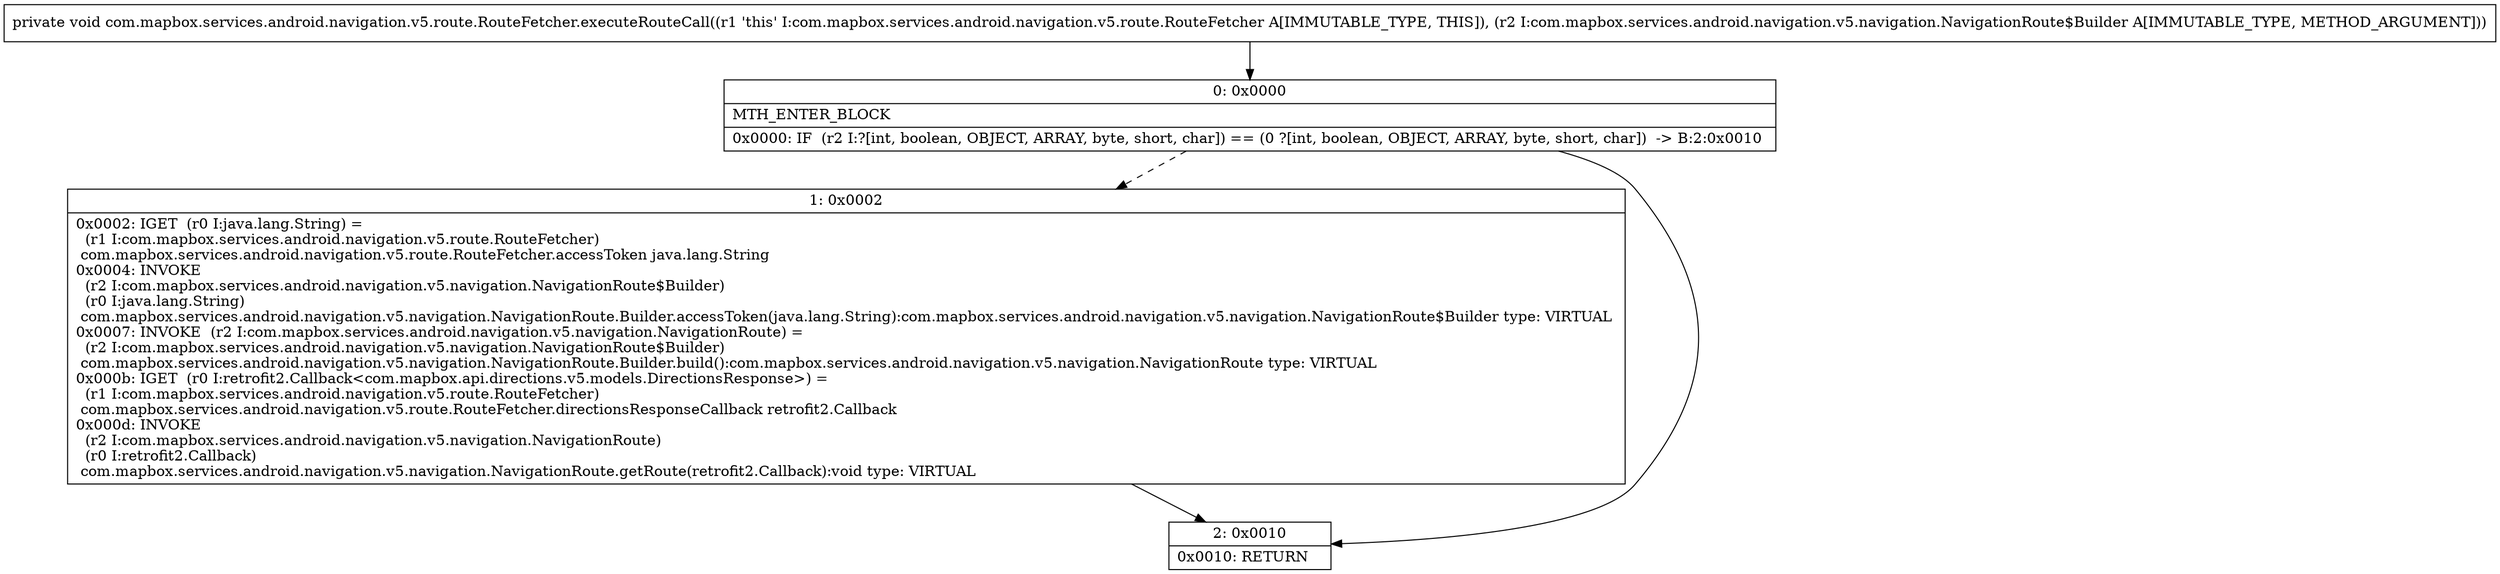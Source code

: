 digraph "CFG forcom.mapbox.services.android.navigation.v5.route.RouteFetcher.executeRouteCall(Lcom\/mapbox\/services\/android\/navigation\/v5\/navigation\/NavigationRoute$Builder;)V" {
Node_0 [shape=record,label="{0\:\ 0x0000|MTH_ENTER_BLOCK\l|0x0000: IF  (r2 I:?[int, boolean, OBJECT, ARRAY, byte, short, char]) == (0 ?[int, boolean, OBJECT, ARRAY, byte, short, char])  \-\> B:2:0x0010 \l}"];
Node_1 [shape=record,label="{1\:\ 0x0002|0x0002: IGET  (r0 I:java.lang.String) = \l  (r1 I:com.mapbox.services.android.navigation.v5.route.RouteFetcher)\l com.mapbox.services.android.navigation.v5.route.RouteFetcher.accessToken java.lang.String \l0x0004: INVOKE  \l  (r2 I:com.mapbox.services.android.navigation.v5.navigation.NavigationRoute$Builder)\l  (r0 I:java.lang.String)\l com.mapbox.services.android.navigation.v5.navigation.NavigationRoute.Builder.accessToken(java.lang.String):com.mapbox.services.android.navigation.v5.navigation.NavigationRoute$Builder type: VIRTUAL \l0x0007: INVOKE  (r2 I:com.mapbox.services.android.navigation.v5.navigation.NavigationRoute) = \l  (r2 I:com.mapbox.services.android.navigation.v5.navigation.NavigationRoute$Builder)\l com.mapbox.services.android.navigation.v5.navigation.NavigationRoute.Builder.build():com.mapbox.services.android.navigation.v5.navigation.NavigationRoute type: VIRTUAL \l0x000b: IGET  (r0 I:retrofit2.Callback\<com.mapbox.api.directions.v5.models.DirectionsResponse\>) = \l  (r1 I:com.mapbox.services.android.navigation.v5.route.RouteFetcher)\l com.mapbox.services.android.navigation.v5.route.RouteFetcher.directionsResponseCallback retrofit2.Callback \l0x000d: INVOKE  \l  (r2 I:com.mapbox.services.android.navigation.v5.navigation.NavigationRoute)\l  (r0 I:retrofit2.Callback)\l com.mapbox.services.android.navigation.v5.navigation.NavigationRoute.getRoute(retrofit2.Callback):void type: VIRTUAL \l}"];
Node_2 [shape=record,label="{2\:\ 0x0010|0x0010: RETURN   \l}"];
MethodNode[shape=record,label="{private void com.mapbox.services.android.navigation.v5.route.RouteFetcher.executeRouteCall((r1 'this' I:com.mapbox.services.android.navigation.v5.route.RouteFetcher A[IMMUTABLE_TYPE, THIS]), (r2 I:com.mapbox.services.android.navigation.v5.navigation.NavigationRoute$Builder A[IMMUTABLE_TYPE, METHOD_ARGUMENT])) }"];
MethodNode -> Node_0;
Node_0 -> Node_1[style=dashed];
Node_0 -> Node_2;
Node_1 -> Node_2;
}

